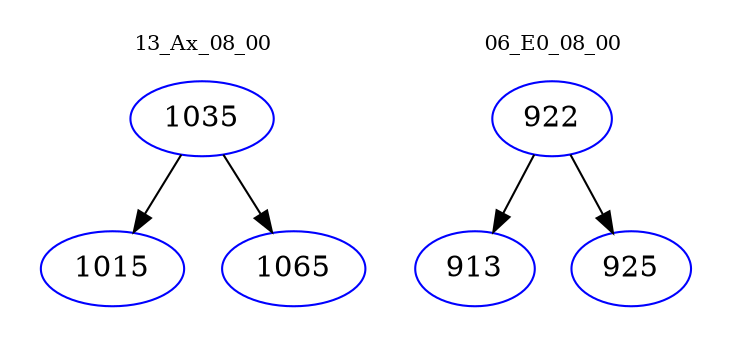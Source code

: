 digraph{
subgraph cluster_0 {
color = white
label = "13_Ax_08_00";
fontsize=10;
T0_1035 [label="1035", color="blue"]
T0_1035 -> T0_1015 [color="black"]
T0_1015 [label="1015", color="blue"]
T0_1035 -> T0_1065 [color="black"]
T0_1065 [label="1065", color="blue"]
}
subgraph cluster_1 {
color = white
label = "06_E0_08_00";
fontsize=10;
T1_922 [label="922", color="blue"]
T1_922 -> T1_913 [color="black"]
T1_913 [label="913", color="blue"]
T1_922 -> T1_925 [color="black"]
T1_925 [label="925", color="blue"]
}
}
